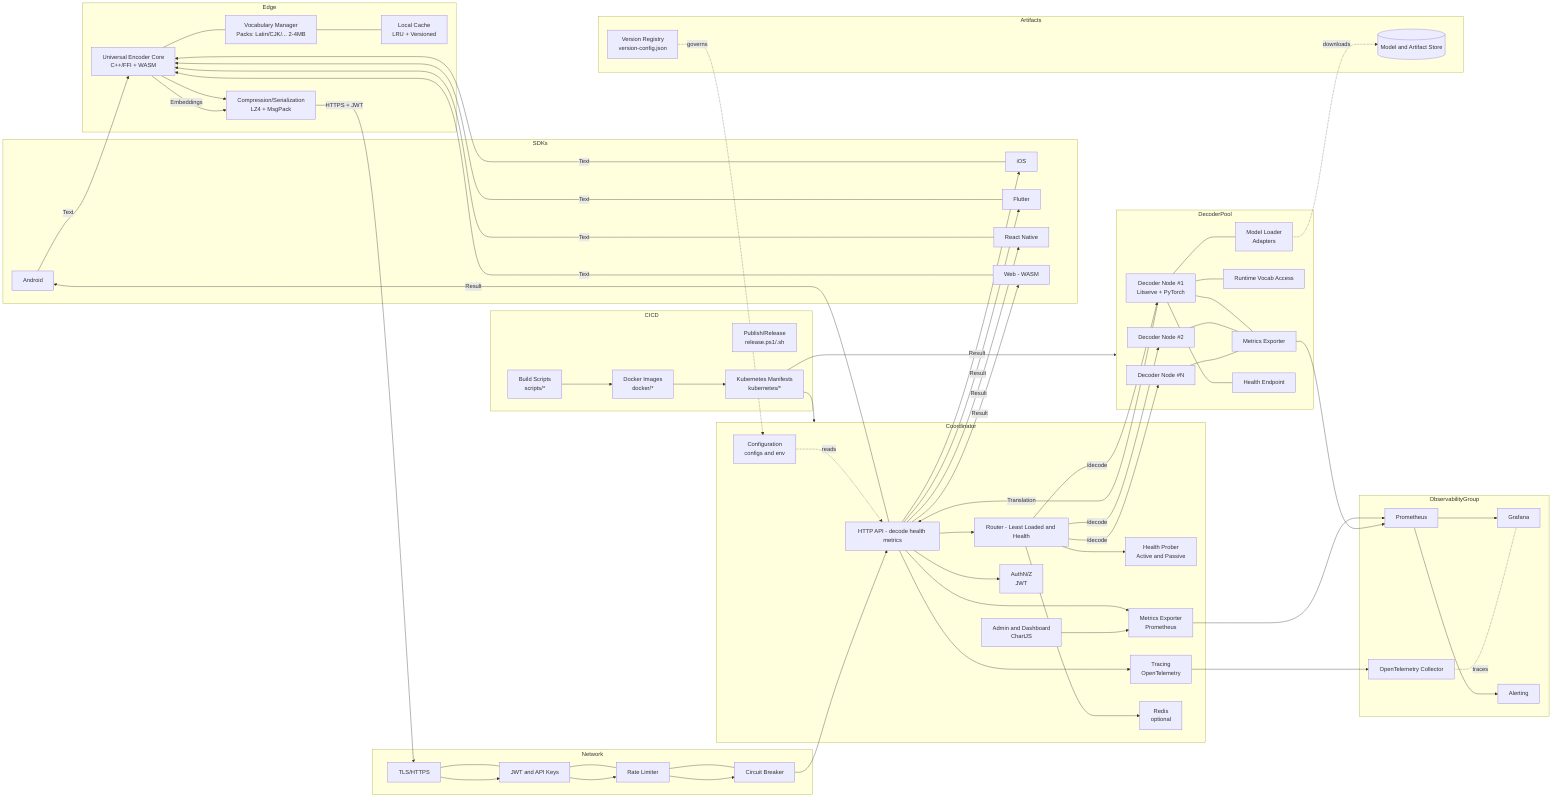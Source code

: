 flowchart LR
    subgraph SDKs
        A1[Android]
        A2[iOS]
        A3[Flutter]
        A4[React Native]
        A5[Web - WASM]
    end

    subgraph Edge
        E1[Universal Encoder Core\nC++/FFI + WASM]
        E2[Vocabulary Manager\nPacks: Latin/CJK/... 2-4MB]
        E3[Local Cache\nLRU + Versioned]
        E4[Compression/Serialization\nLZ4 + MsgPack]
        E1 --- E2
        E2 --- E3
        E1 --> E4
    end

    subgraph Network
        TLS[TLS/HTTPS]
        Auth[JWT and API Keys]
        RL[Rate Limiter]
        CB[Circuit Breaker]
        TLS --- Auth
        Auth --- RL
        RL --- CB
    end

    subgraph Coordinator
        C_API[HTTP API - decode health metrics]
        C_RT[Router - Least Loaded and Health]
        C_HC[Health Prober\nActive and Passive]
        C_MX[Metrics Exporter\nPrometheus]
        C_TR[Tracing\nOpenTelemetry]
        C_ADM[Admin and Dashboard\nChartJS]
        C_REDIS[Redis\noptional]
        C_CFG[Configuration\nconfigs and env]
        C_SEC[AuthN/Z\nJWT]
        C_API --> C_RT
        C_RT --> C_HC
        C_API --> C_SEC
        C_API --> C_MX
        C_API --> C_TR
        C_RT --> C_REDIS
        C_ADM --> C_MX
        C_CFG -. reads .-> C_API
    end

    subgraph DecoderPool
        DN1[Decoder Node #1\nLitserve + PyTorch]
        DN2[Decoder Node #2]
        DNn[Decoder Node #N]
                    MLD[Model Loader\nAdapters]
            VLM[Runtime Vocab Access]
            MXS[Metrics Exporter]
            HCS[Health Endpoint]
        DN1 --- MLD
        DN1 --- VLM
        DN1 --- MXS
        DN1 --- HCS
        DN2 --- MXS
        DNn --- MXS
    end

    subgraph ObservabilityGroup
        PM[Prometheus]
        GF[Grafana]
        AL[Alerting]
        OTEL[OpenTelemetry Collector]
        PM --> GF
        PM --> AL
        OTEL -. traces .- GF
    end

    subgraph Artifacts
        MS[(Model and Artifact Store)]
        VR[Version Registry\nversion-config.json]
    end

    subgraph CICD
        BLD[Build Scripts\nscripts/*]
        PBL[Publish/Release\nrelease.ps1/.sh]
        DKR[Docker Images\ndocker/*]
        K8S[Kubernetes Manifests\nkubernetes/*]
    end

    A1 & A2 & A3 & A4 & A5 -->|Text| E1
    E1 -->|Embeddings| E4
    E4 -->|HTTPS + JWT| TLS
    TLS --> Auth --> RL --> CB --> C_API

    C_RT -->|/decode| DN1 & DN2 & DNn
    DN1 -->|Translation| C_API
    C_API -->|Result| A1 & A2 & A3 & A4 & A5

    C_MX --> PM
    MXS --> PM
    C_TR --> OTEL

    MLD -. downloads .-> MS
    VR -. governs .-> C_CFG

    BLD --> DKR --> K8S
    K8S --> Coordinator
    K8S --> DecoderPool